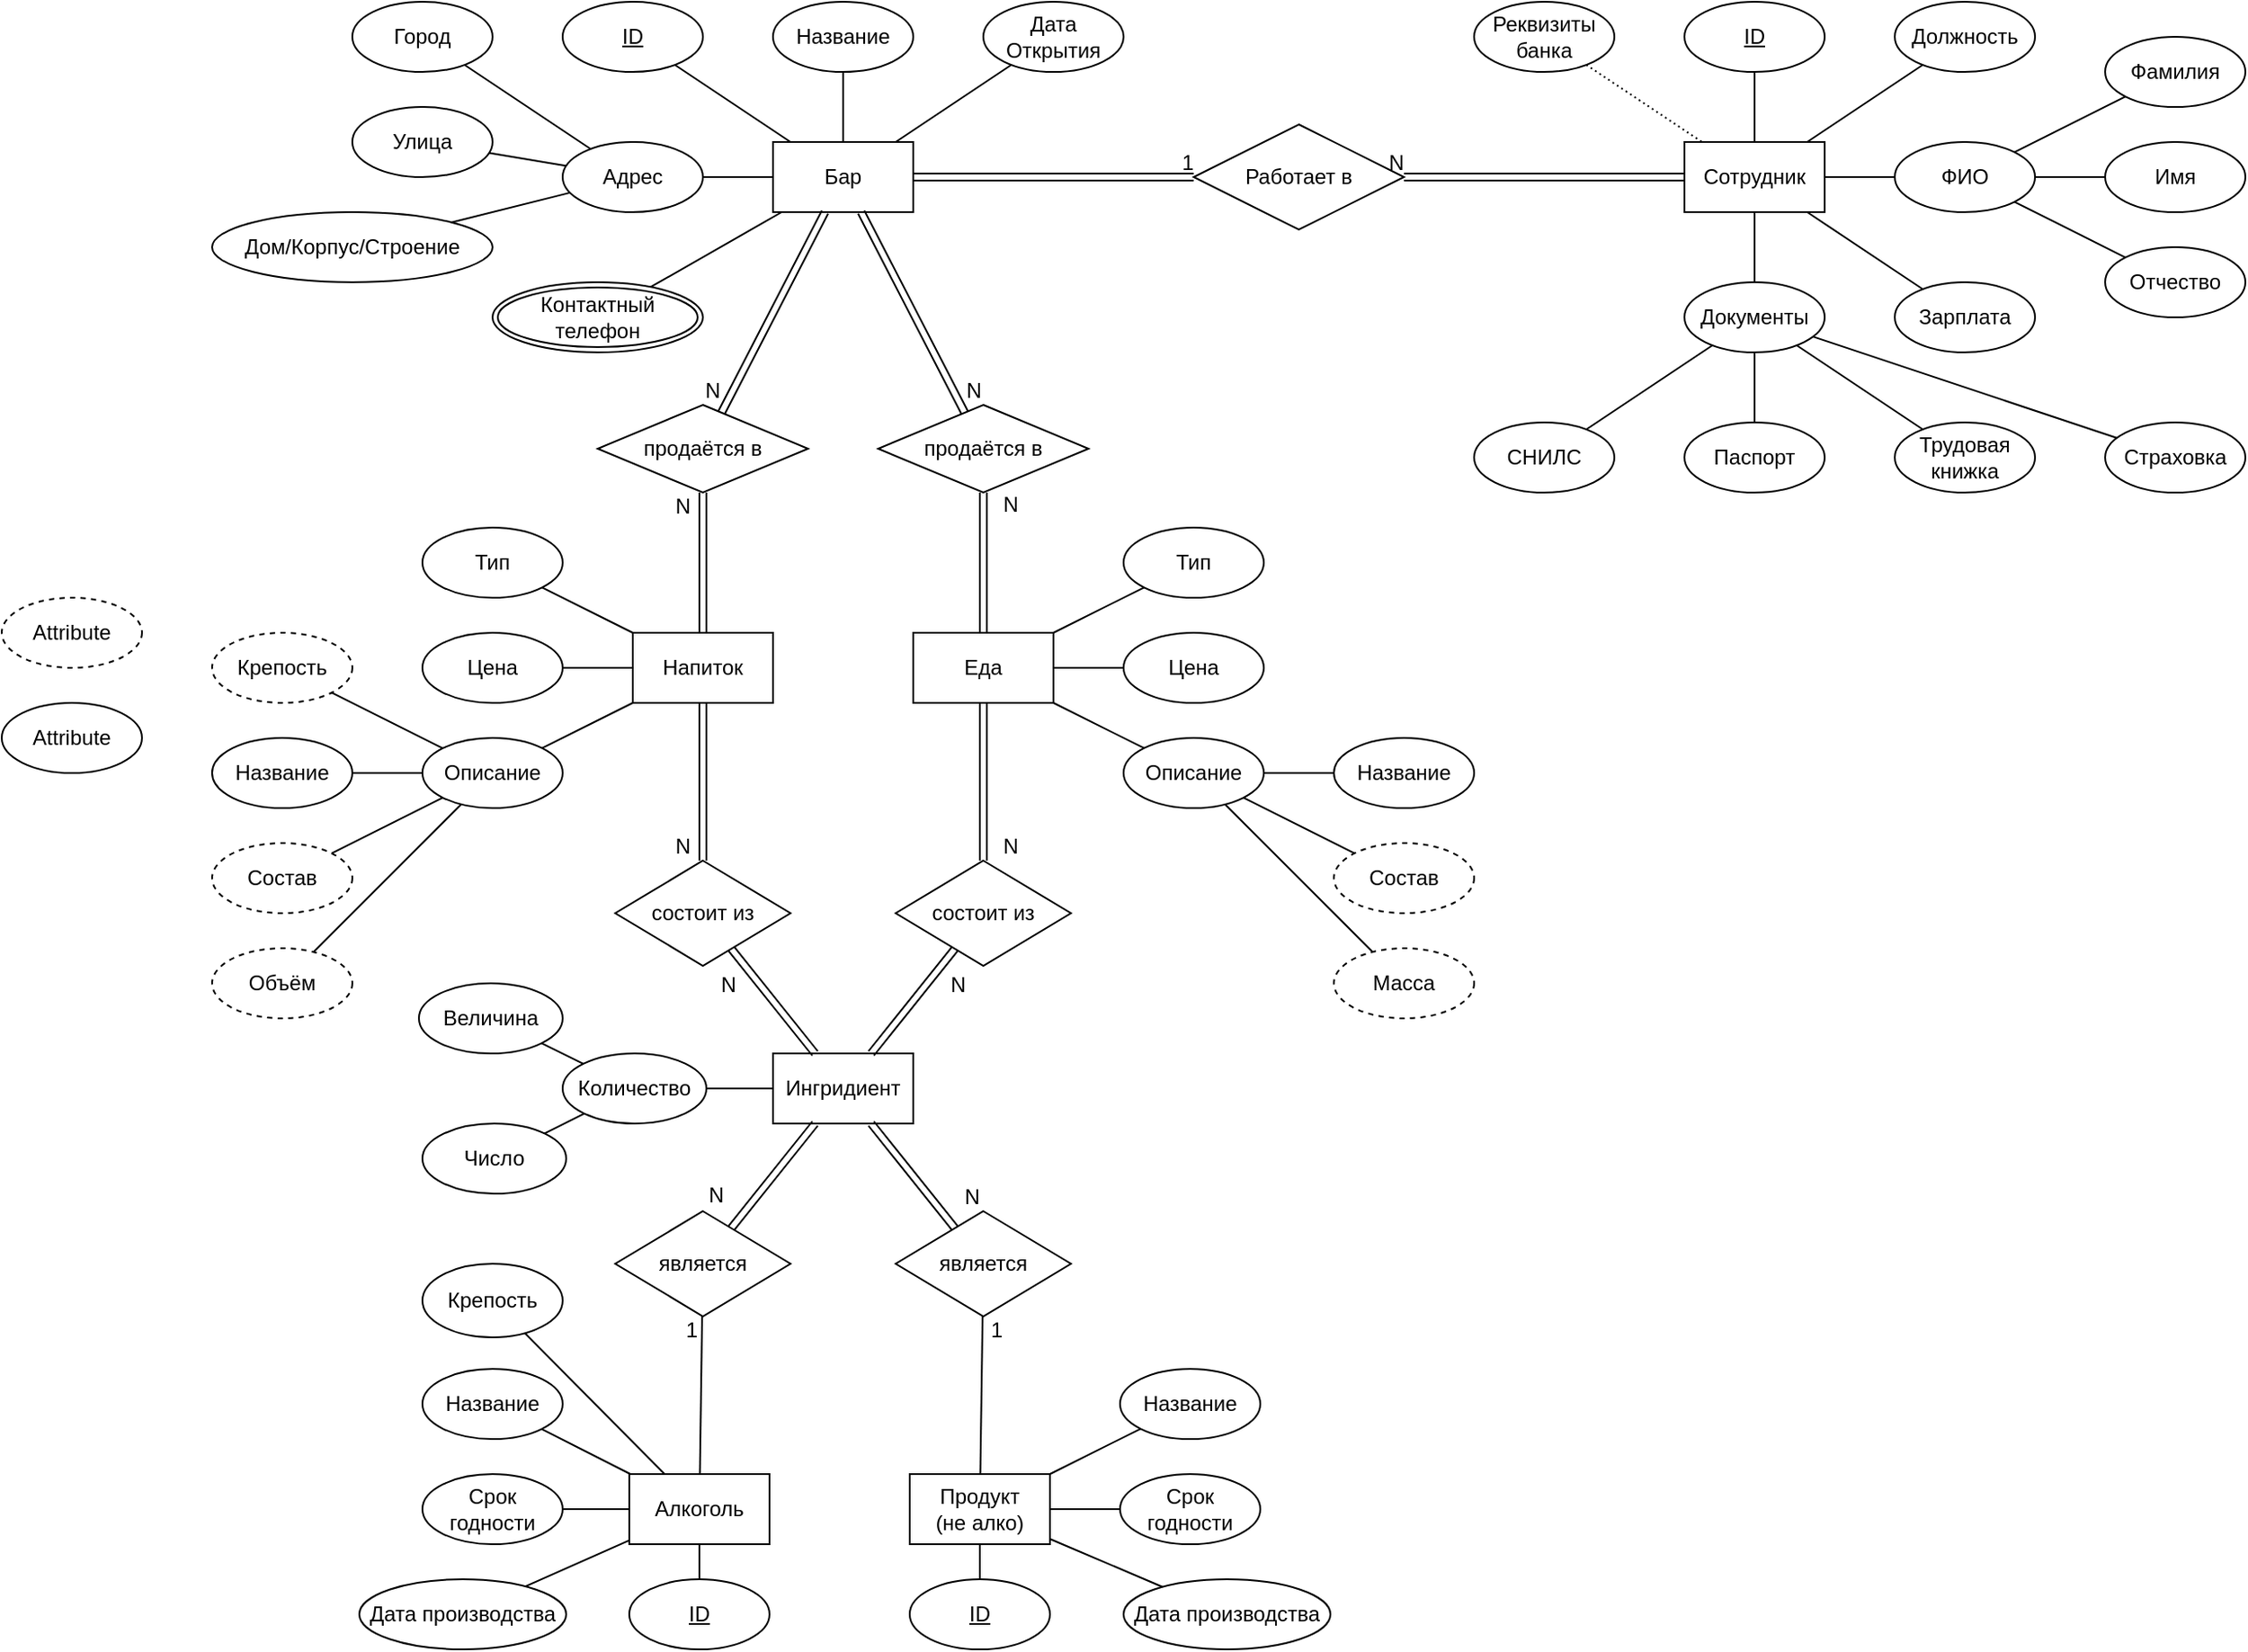 <mxfile version="13.1.12" type="github">
  <diagram id="aHbsremMe60I0R5Ly1K9" name="Page-1">
    <mxGraphModel dx="1993" dy="466" grid="1" gridSize="10" guides="1" tooltips="1" connect="1" arrows="1" fold="1" page="1" pageScale="1" pageWidth="1169" pageHeight="827" math="0" shadow="0">
      <root>
        <mxCell id="0" />
        <mxCell id="1" parent="0" />
        <mxCell id="CneDcTcGh5c-E9nd7E7p-1" value="Бар" style="whiteSpace=wrap;html=1;align=center;" vertex="1" parent="1">
          <mxGeometry x="160" y="120" width="80" height="40" as="geometry" />
        </mxCell>
        <mxCell id="CneDcTcGh5c-E9nd7E7p-2" value="ID" style="ellipse;whiteSpace=wrap;html=1;align=center;fontStyle=4" vertex="1" parent="1">
          <mxGeometry x="40" y="40" width="80" height="40" as="geometry" />
        </mxCell>
        <mxCell id="CneDcTcGh5c-E9nd7E7p-5" value="Адрес" style="ellipse;whiteSpace=wrap;html=1;align=center;" vertex="1" parent="1">
          <mxGeometry x="40" y="120" width="80" height="40" as="geometry" />
        </mxCell>
        <mxCell id="CneDcTcGh5c-E9nd7E7p-8" value="Название" style="ellipse;whiteSpace=wrap;html=1;align=center;" vertex="1" parent="1">
          <mxGeometry x="160" y="40" width="80" height="40" as="geometry" />
        </mxCell>
        <mxCell id="CneDcTcGh5c-E9nd7E7p-9" value="Город" style="ellipse;whiteSpace=wrap;html=1;align=center;" vertex="1" parent="1">
          <mxGeometry x="-80" y="40" width="80" height="40" as="geometry" />
        </mxCell>
        <mxCell id="CneDcTcGh5c-E9nd7E7p-10" value="Улица" style="ellipse;whiteSpace=wrap;html=1;align=center;" vertex="1" parent="1">
          <mxGeometry x="-80" y="100" width="80" height="40" as="geometry" />
        </mxCell>
        <mxCell id="CneDcTcGh5c-E9nd7E7p-11" value="Дом/Корпус/Строение" style="ellipse;whiteSpace=wrap;html=1;align=center;" vertex="1" parent="1">
          <mxGeometry x="-160" y="160" width="160" height="40" as="geometry" />
        </mxCell>
        <mxCell id="CneDcTcGh5c-E9nd7E7p-12" value="" style="endArrow=none;html=1;rounded=0;" edge="1" parent="1" source="CneDcTcGh5c-E9nd7E7p-5" target="CneDcTcGh5c-E9nd7E7p-1">
          <mxGeometry relative="1" as="geometry">
            <mxPoint x="110" y="210" as="sourcePoint" />
            <mxPoint x="270" y="210" as="targetPoint" />
          </mxGeometry>
        </mxCell>
        <mxCell id="CneDcTcGh5c-E9nd7E7p-13" value="" style="endArrow=none;html=1;rounded=0;" edge="1" parent="1" source="CneDcTcGh5c-E9nd7E7p-9" target="CneDcTcGh5c-E9nd7E7p-5">
          <mxGeometry relative="1" as="geometry">
            <mxPoint x="120" y="220" as="sourcePoint" />
            <mxPoint x="280" y="220" as="targetPoint" />
          </mxGeometry>
        </mxCell>
        <mxCell id="CneDcTcGh5c-E9nd7E7p-14" value="" style="endArrow=none;html=1;rounded=0;" edge="1" parent="1" source="CneDcTcGh5c-E9nd7E7p-11" target="CneDcTcGh5c-E9nd7E7p-5">
          <mxGeometry relative="1" as="geometry">
            <mxPoint x="130" y="230" as="sourcePoint" />
            <mxPoint x="290" y="230" as="targetPoint" />
          </mxGeometry>
        </mxCell>
        <mxCell id="CneDcTcGh5c-E9nd7E7p-16" value="" style="endArrow=none;html=1;rounded=0;" edge="1" parent="1" source="CneDcTcGh5c-E9nd7E7p-10" target="CneDcTcGh5c-E9nd7E7p-5">
          <mxGeometry relative="1" as="geometry">
            <mxPoint x="-13.431" y="175.858" as="sourcePoint" />
            <mxPoint x="54.223" y="158.944" as="targetPoint" />
          </mxGeometry>
        </mxCell>
        <mxCell id="CneDcTcGh5c-E9nd7E7p-17" value="" style="endArrow=none;html=1;rounded=0;" edge="1" parent="1" source="CneDcTcGh5c-E9nd7E7p-2" target="CneDcTcGh5c-E9nd7E7p-1">
          <mxGeometry relative="1" as="geometry">
            <mxPoint x="100" y="240" as="sourcePoint" />
            <mxPoint x="260" y="240" as="targetPoint" />
          </mxGeometry>
        </mxCell>
        <mxCell id="CneDcTcGh5c-E9nd7E7p-18" value="ФИО" style="ellipse;whiteSpace=wrap;html=1;align=center;" vertex="1" parent="1">
          <mxGeometry x="800" y="120" width="80" height="40" as="geometry" />
        </mxCell>
        <mxCell id="CneDcTcGh5c-E9nd7E7p-20" value="" style="endArrow=none;html=1;rounded=0;" edge="1" parent="1" source="CneDcTcGh5c-E9nd7E7p-8" target="CneDcTcGh5c-E9nd7E7p-1">
          <mxGeometry relative="1" as="geometry">
            <mxPoint x="164.045" y="88.727" as="sourcePoint" />
            <mxPoint x="195" y="130" as="targetPoint" />
          </mxGeometry>
        </mxCell>
        <mxCell id="CneDcTcGh5c-E9nd7E7p-22" value="Дата Открытия" style="ellipse;whiteSpace=wrap;html=1;align=center;" vertex="1" parent="1">
          <mxGeometry x="280" y="40" width="80" height="40" as="geometry" />
        </mxCell>
        <mxCell id="CneDcTcGh5c-E9nd7E7p-23" value="&lt;u&gt;ID&lt;/u&gt;" style="ellipse;whiteSpace=wrap;html=1;align=center;" vertex="1" parent="1">
          <mxGeometry x="680" y="40" width="80" height="40" as="geometry" />
        </mxCell>
        <mxCell id="CneDcTcGh5c-E9nd7E7p-24" value="Attribute" style="ellipse;whiteSpace=wrap;html=1;align=center;" vertex="1" parent="1">
          <mxGeometry x="-280" y="440" width="80" height="40" as="geometry" />
        </mxCell>
        <mxCell id="CneDcTcGh5c-E9nd7E7p-25" value="Контактный телефон" style="ellipse;shape=doubleEllipse;margin=3;whiteSpace=wrap;html=1;align=center;" vertex="1" parent="1">
          <mxGeometry y="200" width="120" height="40" as="geometry" />
        </mxCell>
        <mxCell id="CneDcTcGh5c-E9nd7E7p-27" value="" style="endArrow=none;html=1;rounded=0;" edge="1" parent="1" source="CneDcTcGh5c-E9nd7E7p-25" target="CneDcTcGh5c-E9nd7E7p-1">
          <mxGeometry relative="1" as="geometry">
            <mxPoint x="130" y="150" as="sourcePoint" />
            <mxPoint x="170" y="150" as="targetPoint" />
          </mxGeometry>
        </mxCell>
        <mxCell id="CneDcTcGh5c-E9nd7E7p-28" value="" style="endArrow=none;html=1;rounded=0;" edge="1" parent="1" source="CneDcTcGh5c-E9nd7E7p-22" target="CneDcTcGh5c-E9nd7E7p-1">
          <mxGeometry relative="1" as="geometry">
            <mxPoint x="225.039" y="89.846" as="sourcePoint" />
            <mxPoint x="215" y="130" as="targetPoint" />
          </mxGeometry>
        </mxCell>
        <mxCell id="CneDcTcGh5c-E9nd7E7p-29" value="Работает в" style="shape=rhombus;perimeter=rhombusPerimeter;whiteSpace=wrap;html=1;align=center;" vertex="1" parent="1">
          <mxGeometry x="400" y="110" width="120" height="60" as="geometry" />
        </mxCell>
        <mxCell id="CneDcTcGh5c-E9nd7E7p-30" value="Сотрудник" style="whiteSpace=wrap;html=1;align=center;" vertex="1" parent="1">
          <mxGeometry x="680" y="120" width="80" height="40" as="geometry" />
        </mxCell>
        <mxCell id="CneDcTcGh5c-E9nd7E7p-31" value="" style="endArrow=none;html=1;rounded=0;" edge="1" parent="1" source="CneDcTcGh5c-E9nd7E7p-23" target="CneDcTcGh5c-E9nd7E7p-30">
          <mxGeometry relative="1" as="geometry">
            <mxPoint x="580" y="240" as="sourcePoint" />
            <mxPoint x="740" y="240" as="targetPoint" />
          </mxGeometry>
        </mxCell>
        <mxCell id="CneDcTcGh5c-E9nd7E7p-32" value="Имя" style="ellipse;whiteSpace=wrap;html=1;align=center;" vertex="1" parent="1">
          <mxGeometry x="920" y="120" width="80" height="40" as="geometry" />
        </mxCell>
        <mxCell id="CneDcTcGh5c-E9nd7E7p-33" value="Фамилия" style="ellipse;whiteSpace=wrap;html=1;align=center;" vertex="1" parent="1">
          <mxGeometry x="920" y="60" width="80" height="40" as="geometry" />
        </mxCell>
        <mxCell id="CneDcTcGh5c-E9nd7E7p-34" value="Отчество" style="ellipse;whiteSpace=wrap;html=1;align=center;" vertex="1" parent="1">
          <mxGeometry x="920" y="180" width="80" height="40" as="geometry" />
        </mxCell>
        <mxCell id="CneDcTcGh5c-E9nd7E7p-35" value="" style="endArrow=none;html=1;rounded=0;" edge="1" parent="1" source="CneDcTcGh5c-E9nd7E7p-18" target="CneDcTcGh5c-E9nd7E7p-30">
          <mxGeometry relative="1" as="geometry">
            <mxPoint x="730" y="90" as="sourcePoint" />
            <mxPoint x="730" y="130" as="targetPoint" />
          </mxGeometry>
        </mxCell>
        <mxCell id="CneDcTcGh5c-E9nd7E7p-36" value="" style="endArrow=none;html=1;rounded=0;" edge="1" parent="1" source="CneDcTcGh5c-E9nd7E7p-32" target="CneDcTcGh5c-E9nd7E7p-18">
          <mxGeometry relative="1" as="geometry">
            <mxPoint x="810" y="150" as="sourcePoint" />
            <mxPoint x="830" y="142" as="targetPoint" />
          </mxGeometry>
        </mxCell>
        <mxCell id="CneDcTcGh5c-E9nd7E7p-37" value="" style="endArrow=none;html=1;rounded=0;" edge="1" parent="1" source="CneDcTcGh5c-E9nd7E7p-34" target="CneDcTcGh5c-E9nd7E7p-18">
          <mxGeometry relative="1" as="geometry">
            <mxPoint x="930" y="150" as="sourcePoint" />
            <mxPoint x="890" y="150" as="targetPoint" />
          </mxGeometry>
        </mxCell>
        <mxCell id="CneDcTcGh5c-E9nd7E7p-38" value="" style="endArrow=none;html=1;rounded=0;" edge="1" parent="1" source="CneDcTcGh5c-E9nd7E7p-33" target="CneDcTcGh5c-E9nd7E7p-18">
          <mxGeometry relative="1" as="geometry">
            <mxPoint x="941.56" y="195.936" as="sourcePoint" />
            <mxPoint x="878.284" y="164.142" as="targetPoint" />
          </mxGeometry>
        </mxCell>
        <mxCell id="CneDcTcGh5c-E9nd7E7p-45" value="" style="shape=link;html=1;rounded=0;endArrow=none;endFill=0;" edge="1" parent="1" source="CneDcTcGh5c-E9nd7E7p-1" target="CneDcTcGh5c-E9nd7E7p-29">
          <mxGeometry relative="1" as="geometry">
            <mxPoint x="390" y="220" as="sourcePoint" />
            <mxPoint x="550" y="220" as="targetPoint" />
          </mxGeometry>
        </mxCell>
        <mxCell id="CneDcTcGh5c-E9nd7E7p-46" value="1" style="resizable=0;html=1;align=right;verticalAlign=bottom;" connectable="0" vertex="1" parent="CneDcTcGh5c-E9nd7E7p-45">
          <mxGeometry x="1" relative="1" as="geometry" />
        </mxCell>
        <mxCell id="CneDcTcGh5c-E9nd7E7p-47" value="" style="shape=link;html=1;rounded=0;endArrow=none;endFill=0;" edge="1" parent="1" source="CneDcTcGh5c-E9nd7E7p-30" target="CneDcTcGh5c-E9nd7E7p-29">
          <mxGeometry relative="1" as="geometry">
            <mxPoint x="660" y="180" as="sourcePoint" />
            <mxPoint x="630" y="250" as="targetPoint" />
          </mxGeometry>
        </mxCell>
        <mxCell id="CneDcTcGh5c-E9nd7E7p-48" value="N" style="resizable=0;html=1;align=right;verticalAlign=bottom;" connectable="0" vertex="1" parent="CneDcTcGh5c-E9nd7E7p-47">
          <mxGeometry x="1" relative="1" as="geometry" />
        </mxCell>
        <mxCell id="CneDcTcGh5c-E9nd7E7p-49" value="Должность" style="ellipse;whiteSpace=wrap;html=1;align=center;" vertex="1" parent="1">
          <mxGeometry x="800" y="40" width="80" height="40" as="geometry" />
        </mxCell>
        <mxCell id="CneDcTcGh5c-E9nd7E7p-50" value="" style="endArrow=none;html=1;rounded=0;" edge="1" parent="1" source="CneDcTcGh5c-E9nd7E7p-49" target="CneDcTcGh5c-E9nd7E7p-30">
          <mxGeometry relative="1" as="geometry">
            <mxPoint x="810" y="150" as="sourcePoint" />
            <mxPoint x="770" y="150" as="targetPoint" />
          </mxGeometry>
        </mxCell>
        <mxCell id="CneDcTcGh5c-E9nd7E7p-51" value="Зарплата" style="ellipse;whiteSpace=wrap;html=1;align=center;" vertex="1" parent="1">
          <mxGeometry x="800" y="200" width="80" height="40" as="geometry" />
        </mxCell>
        <mxCell id="CneDcTcGh5c-E9nd7E7p-52" value="" style="endArrow=none;html=1;rounded=0;" edge="1" parent="1" source="CneDcTcGh5c-E9nd7E7p-51" target="CneDcTcGh5c-E9nd7E7p-30">
          <mxGeometry relative="1" as="geometry">
            <mxPoint x="810" y="150" as="sourcePoint" />
            <mxPoint x="770" y="150" as="targetPoint" />
          </mxGeometry>
        </mxCell>
        <mxCell id="CneDcTcGh5c-E9nd7E7p-56" value="" style="rounded=0;orthogonalLoop=1;jettySize=auto;html=1;endArrow=none;endFill=0;" edge="1" parent="1" source="CneDcTcGh5c-E9nd7E7p-53" target="CneDcTcGh5c-E9nd7E7p-55">
          <mxGeometry relative="1" as="geometry" />
        </mxCell>
        <mxCell id="CneDcTcGh5c-E9nd7E7p-59" value="" style="rounded=0;orthogonalLoop=1;jettySize=auto;html=1;endArrow=none;endFill=0;" edge="1" parent="1" source="CneDcTcGh5c-E9nd7E7p-53" target="CneDcTcGh5c-E9nd7E7p-58">
          <mxGeometry relative="1" as="geometry" />
        </mxCell>
        <mxCell id="CneDcTcGh5c-E9nd7E7p-61" value="" style="edgeStyle=none;rounded=0;orthogonalLoop=1;jettySize=auto;html=1;endArrow=none;endFill=0;" edge="1" parent="1" source="CneDcTcGh5c-E9nd7E7p-53" target="CneDcTcGh5c-E9nd7E7p-60">
          <mxGeometry relative="1" as="geometry" />
        </mxCell>
        <mxCell id="CneDcTcGh5c-E9nd7E7p-65" value="" style="edgeStyle=none;rounded=0;orthogonalLoop=1;jettySize=auto;html=1;endArrow=none;endFill=0;" edge="1" parent="1" source="CneDcTcGh5c-E9nd7E7p-53" target="CneDcTcGh5c-E9nd7E7p-64">
          <mxGeometry relative="1" as="geometry" />
        </mxCell>
        <mxCell id="CneDcTcGh5c-E9nd7E7p-53" value="Документы" style="ellipse;whiteSpace=wrap;html=1;align=center;" vertex="1" parent="1">
          <mxGeometry x="680" y="200" width="80" height="40" as="geometry" />
        </mxCell>
        <mxCell id="CneDcTcGh5c-E9nd7E7p-64" value="Страховка" style="ellipse;whiteSpace=wrap;html=1;align=center;" vertex="1" parent="1">
          <mxGeometry x="920" y="280" width="80" height="40" as="geometry" />
        </mxCell>
        <mxCell id="CneDcTcGh5c-E9nd7E7p-60" value="СНИЛС" style="ellipse;whiteSpace=wrap;html=1;align=center;" vertex="1" parent="1">
          <mxGeometry x="560" y="280" width="80" height="40" as="geometry" />
        </mxCell>
        <mxCell id="CneDcTcGh5c-E9nd7E7p-58" value="Трудовая книжка" style="ellipse;whiteSpace=wrap;html=1;align=center;" vertex="1" parent="1">
          <mxGeometry x="800" y="280" width="80" height="40" as="geometry" />
        </mxCell>
        <mxCell id="CneDcTcGh5c-E9nd7E7p-55" value="Паспорт" style="ellipse;whiteSpace=wrap;html=1;align=center;" vertex="1" parent="1">
          <mxGeometry x="680" y="280" width="80" height="40" as="geometry" />
        </mxCell>
        <mxCell id="CneDcTcGh5c-E9nd7E7p-54" value="" style="endArrow=none;html=1;rounded=0;" edge="1" parent="1" source="CneDcTcGh5c-E9nd7E7p-53" target="CneDcTcGh5c-E9nd7E7p-30">
          <mxGeometry relative="1" as="geometry">
            <mxPoint x="826.0" y="214.0" as="sourcePoint" />
            <mxPoint x="760" y="170" as="targetPoint" />
          </mxGeometry>
        </mxCell>
        <mxCell id="CneDcTcGh5c-E9nd7E7p-62" value="Реквизиты банка" style="ellipse;whiteSpace=wrap;html=1;align=center;" vertex="1" parent="1">
          <mxGeometry x="560" y="40" width="80" height="40" as="geometry" />
        </mxCell>
        <mxCell id="CneDcTcGh5c-E9nd7E7p-70" value="" style="endArrow=none;html=1;rounded=0;dashed=1;dashPattern=1 2;" edge="1" parent="1" source="CneDcTcGh5c-E9nd7E7p-62" target="CneDcTcGh5c-E9nd7E7p-30">
          <mxGeometry relative="1" as="geometry">
            <mxPoint x="410" y="40" as="sourcePoint" />
            <mxPoint x="570" y="40" as="targetPoint" />
          </mxGeometry>
        </mxCell>
        <mxCell id="CneDcTcGh5c-E9nd7E7p-74" value="Еда" style="whiteSpace=wrap;html=1;align=center;" vertex="1" parent="1">
          <mxGeometry x="240" y="400" width="80" height="40" as="geometry" />
        </mxCell>
        <mxCell id="CneDcTcGh5c-E9nd7E7p-80" value="Напиток" style="whiteSpace=wrap;html=1;align=center;" vertex="1" parent="1">
          <mxGeometry x="80" y="400" width="80" height="40" as="geometry" />
        </mxCell>
        <mxCell id="CneDcTcGh5c-E9nd7E7p-81" value="продаётся в" style="shape=rhombus;perimeter=rhombusPerimeter;whiteSpace=wrap;html=1;align=center;" vertex="1" parent="1">
          <mxGeometry x="60" y="270" width="120" height="50" as="geometry" />
        </mxCell>
        <mxCell id="CneDcTcGh5c-E9nd7E7p-83" value="" style="shape=link;html=1;rounded=0;endArrow=none;endFill=0;" edge="1" parent="1" source="CneDcTcGh5c-E9nd7E7p-1" target="CneDcTcGh5c-E9nd7E7p-81">
          <mxGeometry relative="1" as="geometry">
            <mxPoint x="460" y="320" as="sourcePoint" />
            <mxPoint x="330" y="340" as="targetPoint" />
          </mxGeometry>
        </mxCell>
        <mxCell id="CneDcTcGh5c-E9nd7E7p-84" value="N" style="resizable=0;html=1;align=right;verticalAlign=bottom;" connectable="0" vertex="1" parent="CneDcTcGh5c-E9nd7E7p-83">
          <mxGeometry x="1" relative="1" as="geometry">
            <mxPoint y="-4.63" as="offset" />
          </mxGeometry>
        </mxCell>
        <mxCell id="CneDcTcGh5c-E9nd7E7p-96" value="" style="shape=link;html=1;rounded=0;endArrow=none;endFill=0;" edge="1" parent="1" source="CneDcTcGh5c-E9nd7E7p-80" target="CneDcTcGh5c-E9nd7E7p-81">
          <mxGeometry relative="1" as="geometry">
            <mxPoint x="-160" y="310" as="sourcePoint" />
            <mxPoint y="310" as="targetPoint" />
          </mxGeometry>
        </mxCell>
        <mxCell id="CneDcTcGh5c-E9nd7E7p-97" value="N" style="resizable=0;html=1;align=right;verticalAlign=bottom;direction=south;" connectable="0" vertex="1" parent="CneDcTcGh5c-E9nd7E7p-96">
          <mxGeometry x="1" relative="1" as="geometry">
            <mxPoint x="-7" y="16" as="offset" />
          </mxGeometry>
        </mxCell>
        <mxCell id="CneDcTcGh5c-E9nd7E7p-98" value="" style="shape=link;html=1;rounded=0;endArrow=none;endFill=0;" edge="1" parent="1" source="CneDcTcGh5c-E9nd7E7p-74" target="CneDcTcGh5c-E9nd7E7p-100">
          <mxGeometry relative="1" as="geometry">
            <mxPoint x="-40" y="370" as="sourcePoint" />
            <mxPoint x="120" y="370" as="targetPoint" />
          </mxGeometry>
        </mxCell>
        <mxCell id="CneDcTcGh5c-E9nd7E7p-99" value="N" style="resizable=0;html=1;align=right;verticalAlign=bottom;" connectable="0" vertex="1" parent="CneDcTcGh5c-E9nd7E7p-98">
          <mxGeometry x="1" relative="1" as="geometry">
            <mxPoint x="20" y="15.07" as="offset" />
          </mxGeometry>
        </mxCell>
        <mxCell id="CneDcTcGh5c-E9nd7E7p-100" value="продаётся в" style="shape=rhombus;perimeter=rhombusPerimeter;whiteSpace=wrap;html=1;align=center;" vertex="1" parent="1">
          <mxGeometry x="220" y="270" width="120" height="50" as="geometry" />
        </mxCell>
        <mxCell id="CneDcTcGh5c-E9nd7E7p-101" value="" style="shape=link;html=1;rounded=0;endArrow=none;endFill=0;" edge="1" parent="1" source="CneDcTcGh5c-E9nd7E7p-1" target="CneDcTcGh5c-E9nd7E7p-100">
          <mxGeometry relative="1" as="geometry">
            <mxPoint x="210" y="170" as="sourcePoint" />
            <mxPoint x="210" y="280" as="targetPoint" />
          </mxGeometry>
        </mxCell>
        <mxCell id="CneDcTcGh5c-E9nd7E7p-102" value="N" style="resizable=0;html=1;align=right;verticalAlign=bottom;" connectable="0" vertex="1" parent="CneDcTcGh5c-E9nd7E7p-101">
          <mxGeometry x="1" relative="1" as="geometry">
            <mxPoint x="10.51" y="-4.63" as="offset" />
          </mxGeometry>
        </mxCell>
        <mxCell id="CneDcTcGh5c-E9nd7E7p-104" value="состоит из" style="shape=rhombus;perimeter=rhombusPerimeter;whiteSpace=wrap;html=1;align=center;" vertex="1" parent="1">
          <mxGeometry x="70" y="530" width="100" height="60" as="geometry" />
        </mxCell>
        <mxCell id="CneDcTcGh5c-E9nd7E7p-107" value="Цена" style="ellipse;whiteSpace=wrap;html=1;align=center;" vertex="1" parent="1">
          <mxGeometry x="-40" y="400" width="80" height="40" as="geometry" />
        </mxCell>
        <mxCell id="CneDcTcGh5c-E9nd7E7p-108" value="Цена" style="ellipse;whiteSpace=wrap;html=1;align=center;" vertex="1" parent="1">
          <mxGeometry x="360" y="400" width="80" height="40" as="geometry" />
        </mxCell>
        <mxCell id="CneDcTcGh5c-E9nd7E7p-109" value="Тип" style="ellipse;whiteSpace=wrap;html=1;align=center;" vertex="1" parent="1">
          <mxGeometry x="-40" y="340" width="80" height="40" as="geometry" />
        </mxCell>
        <mxCell id="CneDcTcGh5c-E9nd7E7p-110" value="Тип" style="ellipse;whiteSpace=wrap;html=1;align=center;" vertex="1" parent="1">
          <mxGeometry x="360" y="340" width="80" height="40" as="geometry" />
        </mxCell>
        <mxCell id="CneDcTcGh5c-E9nd7E7p-112" value="Attribute" style="ellipse;whiteSpace=wrap;html=1;align=center;dashed=1;" vertex="1" parent="1">
          <mxGeometry x="-280" y="380" width="80" height="40" as="geometry" />
        </mxCell>
        <mxCell id="CneDcTcGh5c-E9nd7E7p-113" value="Крепость" style="ellipse;whiteSpace=wrap;html=1;align=center;dashed=1;" vertex="1" parent="1">
          <mxGeometry x="-160" y="400" width="80" height="40" as="geometry" />
        </mxCell>
        <mxCell id="CneDcTcGh5c-E9nd7E7p-114" value="Название" style="ellipse;whiteSpace=wrap;html=1;align=center;" vertex="1" parent="1">
          <mxGeometry x="-160" y="460" width="80" height="40" as="geometry" />
        </mxCell>
        <mxCell id="CneDcTcGh5c-E9nd7E7p-115" value="Описание" style="ellipse;whiteSpace=wrap;html=1;align=center;" vertex="1" parent="1">
          <mxGeometry x="360" y="460" width="80" height="40" as="geometry" />
        </mxCell>
        <mxCell id="CneDcTcGh5c-E9nd7E7p-116" value="Название" style="ellipse;whiteSpace=wrap;html=1;align=center;" vertex="1" parent="1">
          <mxGeometry x="480" y="460" width="80" height="40" as="geometry" />
        </mxCell>
        <mxCell id="CneDcTcGh5c-E9nd7E7p-118" value="Описание" style="ellipse;whiteSpace=wrap;html=1;align=center;" vertex="1" parent="1">
          <mxGeometry x="-40" y="460" width="80" height="40" as="geometry" />
        </mxCell>
        <mxCell id="CneDcTcGh5c-E9nd7E7p-120" value="Состав" style="ellipse;whiteSpace=wrap;html=1;align=center;dashed=1;" vertex="1" parent="1">
          <mxGeometry x="480" y="520" width="80" height="40" as="geometry" />
        </mxCell>
        <mxCell id="CneDcTcGh5c-E9nd7E7p-121" value="Состав" style="ellipse;whiteSpace=wrap;html=1;align=center;dashed=1;" vertex="1" parent="1">
          <mxGeometry x="-160" y="520" width="80" height="40" as="geometry" />
        </mxCell>
        <mxCell id="CneDcTcGh5c-E9nd7E7p-123" value="состоит из" style="shape=rhombus;perimeter=rhombusPerimeter;whiteSpace=wrap;html=1;align=center;" vertex="1" parent="1">
          <mxGeometry x="230" y="530" width="100" height="60" as="geometry" />
        </mxCell>
        <mxCell id="CneDcTcGh5c-E9nd7E7p-124" value="" style="shape=link;html=1;rounded=0;endArrow=none;endFill=0;" edge="1" parent="1" source="CneDcTcGh5c-E9nd7E7p-80" target="CneDcTcGh5c-E9nd7E7p-104">
          <mxGeometry relative="1" as="geometry">
            <mxPoint x="140" y="410" as="sourcePoint" />
            <mxPoint x="130" y="330" as="targetPoint" />
          </mxGeometry>
        </mxCell>
        <mxCell id="CneDcTcGh5c-E9nd7E7p-125" value="N" style="resizable=0;html=1;align=right;verticalAlign=bottom;direction=south;" connectable="0" vertex="1" parent="CneDcTcGh5c-E9nd7E7p-124">
          <mxGeometry x="1" relative="1" as="geometry">
            <mxPoint x="-7" as="offset" />
          </mxGeometry>
        </mxCell>
        <mxCell id="CneDcTcGh5c-E9nd7E7p-126" value="" style="shape=link;html=1;rounded=0;endArrow=none;endFill=0;" edge="1" parent="1" source="CneDcTcGh5c-E9nd7E7p-74" target="CneDcTcGh5c-E9nd7E7p-123">
          <mxGeometry relative="1" as="geometry">
            <mxPoint x="130" y="450" as="sourcePoint" />
            <mxPoint x="130" y="500" as="targetPoint" />
          </mxGeometry>
        </mxCell>
        <mxCell id="CneDcTcGh5c-E9nd7E7p-127" value="N" style="resizable=0;html=1;align=right;verticalAlign=bottom;direction=south;" connectable="0" vertex="1" parent="CneDcTcGh5c-E9nd7E7p-126">
          <mxGeometry x="1" relative="1" as="geometry">
            <mxPoint x="20" as="offset" />
          </mxGeometry>
        </mxCell>
        <mxCell id="CneDcTcGh5c-E9nd7E7p-131" value="" style="endArrow=none;html=1;rounded=0;" edge="1" parent="1" source="CneDcTcGh5c-E9nd7E7p-109" target="CneDcTcGh5c-E9nd7E7p-80">
          <mxGeometry relative="1" as="geometry">
            <mxPoint x="100.232" y="212.724" as="sourcePoint" />
            <mxPoint x="175" y="170" as="targetPoint" />
          </mxGeometry>
        </mxCell>
        <mxCell id="CneDcTcGh5c-E9nd7E7p-132" value="Объём" style="ellipse;whiteSpace=wrap;html=1;align=center;dashed=1;" vertex="1" parent="1">
          <mxGeometry x="-160" y="580" width="80" height="40" as="geometry" />
        </mxCell>
        <mxCell id="CneDcTcGh5c-E9nd7E7p-218" value="" style="endArrow=none;html=1;rounded=0;" edge="1" parent="1" source="CneDcTcGh5c-E9nd7E7p-107" target="CneDcTcGh5c-E9nd7E7p-80">
          <mxGeometry relative="1" as="geometry">
            <mxPoint x="38.284" y="384.142" as="sourcePoint" />
            <mxPoint x="90" y="410" as="targetPoint" />
          </mxGeometry>
        </mxCell>
        <mxCell id="CneDcTcGh5c-E9nd7E7p-219" value="" style="endArrow=none;html=1;rounded=0;" edge="1" parent="1" source="CneDcTcGh5c-E9nd7E7p-118" target="CneDcTcGh5c-E9nd7E7p-80">
          <mxGeometry relative="1" as="geometry">
            <mxPoint x="50" y="430" as="sourcePoint" />
            <mxPoint x="90" y="430" as="targetPoint" />
          </mxGeometry>
        </mxCell>
        <mxCell id="CneDcTcGh5c-E9nd7E7p-220" value="" style="endArrow=none;html=1;rounded=0;" edge="1" parent="1" source="CneDcTcGh5c-E9nd7E7p-118" target="CneDcTcGh5c-E9nd7E7p-113">
          <mxGeometry relative="1" as="geometry">
            <mxPoint x="38.284" y="475.858" as="sourcePoint" />
            <mxPoint x="90" y="450" as="targetPoint" />
          </mxGeometry>
        </mxCell>
        <mxCell id="CneDcTcGh5c-E9nd7E7p-221" value="" style="endArrow=none;html=1;rounded=0;" edge="1" parent="1" source="CneDcTcGh5c-E9nd7E7p-118" target="CneDcTcGh5c-E9nd7E7p-114">
          <mxGeometry relative="1" as="geometry">
            <mxPoint x="-18.44" y="475.936" as="sourcePoint" />
            <mxPoint x="-81.716" y="444.142" as="targetPoint" />
          </mxGeometry>
        </mxCell>
        <mxCell id="CneDcTcGh5c-E9nd7E7p-222" value="" style="endArrow=none;html=1;rounded=0;" edge="1" parent="1" source="CneDcTcGh5c-E9nd7E7p-118" target="CneDcTcGh5c-E9nd7E7p-121">
          <mxGeometry relative="1" as="geometry">
            <mxPoint x="-8.44" y="485.936" as="sourcePoint" />
            <mxPoint x="-70.125" y="488.421" as="targetPoint" />
          </mxGeometry>
        </mxCell>
        <mxCell id="CneDcTcGh5c-E9nd7E7p-225" value="" style="endArrow=none;html=1;rounded=0;" edge="1" parent="1" source="CneDcTcGh5c-E9nd7E7p-118" target="CneDcTcGh5c-E9nd7E7p-132">
          <mxGeometry relative="1" as="geometry">
            <mxPoint x="-18.44" y="504.064" as="sourcePoint" />
            <mxPoint x="-81.716" y="535.858" as="targetPoint" />
          </mxGeometry>
        </mxCell>
        <mxCell id="CneDcTcGh5c-E9nd7E7p-226" value="" style="endArrow=none;html=1;rounded=0;" edge="1" parent="1" source="CneDcTcGh5c-E9nd7E7p-74" target="CneDcTcGh5c-E9nd7E7p-110">
          <mxGeometry relative="1" as="geometry">
            <mxPoint x="-7.889" y="507.889" as="sourcePoint" />
            <mxPoint x="-92.111" y="592.111" as="targetPoint" />
          </mxGeometry>
        </mxCell>
        <mxCell id="CneDcTcGh5c-E9nd7E7p-227" value="" style="endArrow=none;html=1;rounded=0;" edge="1" parent="1" source="CneDcTcGh5c-E9nd7E7p-74" target="CneDcTcGh5c-E9nd7E7p-108">
          <mxGeometry relative="1" as="geometry">
            <mxPoint x="330" y="410" as="sourcePoint" />
            <mxPoint x="381.716" y="384.142" as="targetPoint" />
          </mxGeometry>
        </mxCell>
        <mxCell id="CneDcTcGh5c-E9nd7E7p-228" value="" style="endArrow=none;html=1;rounded=0;" edge="1" parent="1" source="CneDcTcGh5c-E9nd7E7p-74" target="CneDcTcGh5c-E9nd7E7p-115">
          <mxGeometry relative="1" as="geometry">
            <mxPoint x="330" y="430" as="sourcePoint" />
            <mxPoint x="370" y="430" as="targetPoint" />
          </mxGeometry>
        </mxCell>
        <mxCell id="CneDcTcGh5c-E9nd7E7p-229" value="" style="endArrow=none;html=1;rounded=0;" edge="1" parent="1" source="CneDcTcGh5c-E9nd7E7p-115" target="CneDcTcGh5c-E9nd7E7p-116">
          <mxGeometry relative="1" as="geometry">
            <mxPoint x="330" y="450" as="sourcePoint" />
            <mxPoint x="381.716" y="475.858" as="targetPoint" />
          </mxGeometry>
        </mxCell>
        <mxCell id="CneDcTcGh5c-E9nd7E7p-230" value="" style="endArrow=none;html=1;rounded=0;" edge="1" parent="1" source="CneDcTcGh5c-E9nd7E7p-115" target="CneDcTcGh5c-E9nd7E7p-120">
          <mxGeometry relative="1" as="geometry">
            <mxPoint x="450" y="490" as="sourcePoint" />
            <mxPoint x="490" y="490" as="targetPoint" />
          </mxGeometry>
        </mxCell>
        <mxCell id="CneDcTcGh5c-E9nd7E7p-232" value="" style="endArrow=none;html=1;rounded=0;" edge="1" parent="1" source="CneDcTcGh5c-E9nd7E7p-115" target="CneDcTcGh5c-E9nd7E7p-267">
          <mxGeometry relative="1" as="geometry">
            <mxPoint x="438.44" y="504.064" as="sourcePoint" />
            <mxPoint x="502.111" y="582.111" as="targetPoint" />
          </mxGeometry>
        </mxCell>
        <mxCell id="CneDcTcGh5c-E9nd7E7p-245" value="" style="edgeStyle=none;rounded=0;orthogonalLoop=1;jettySize=auto;html=1;endArrow=none;endFill=0;" edge="1" parent="1" source="CneDcTcGh5c-E9nd7E7p-233" target="CneDcTcGh5c-E9nd7E7p-246">
          <mxGeometry relative="1" as="geometry">
            <mxPoint x="318" y="1007.24" as="targetPoint" />
          </mxGeometry>
        </mxCell>
        <mxCell id="CneDcTcGh5c-E9nd7E7p-233" value="Продукт&lt;br&gt;(не алко)" style="whiteSpace=wrap;html=1;align=center;" vertex="1" parent="1">
          <mxGeometry x="238" y="880" width="80" height="40" as="geometry" />
        </mxCell>
        <mxCell id="CneDcTcGh5c-E9nd7E7p-246" value="Название" style="ellipse;whiteSpace=wrap;html=1;align=center;" vertex="1" parent="1">
          <mxGeometry x="358" y="820" width="80" height="40" as="geometry" />
        </mxCell>
        <mxCell id="CneDcTcGh5c-E9nd7E7p-248" value="Срок годности" style="ellipse;whiteSpace=wrap;html=1;align=center;" vertex="1" parent="1">
          <mxGeometry x="358" y="880" width="80" height="40" as="geometry" />
        </mxCell>
        <mxCell id="CneDcTcGh5c-E9nd7E7p-251" value="" style="edgeStyle=none;rounded=0;orthogonalLoop=1;jettySize=auto;html=1;endArrow=none;endFill=0;" edge="1" parent="1" source="CneDcTcGh5c-E9nd7E7p-233" target="CneDcTcGh5c-E9nd7E7p-250">
          <mxGeometry relative="1" as="geometry" />
        </mxCell>
        <mxCell id="CneDcTcGh5c-E9nd7E7p-250" value="ID" style="ellipse;whiteSpace=wrap;html=1;align=center;fontStyle=4" vertex="1" parent="1">
          <mxGeometry x="238" y="940" width="80" height="40" as="geometry" />
        </mxCell>
        <mxCell id="CneDcTcGh5c-E9nd7E7p-270" value="" style="edgeStyle=none;rounded=0;orthogonalLoop=1;jettySize=auto;html=1;endArrow=none;endFill=0;" edge="1" parent="1" source="CneDcTcGh5c-E9nd7E7p-257" target="CneDcTcGh5c-E9nd7E7p-269">
          <mxGeometry relative="1" as="geometry" />
        </mxCell>
        <mxCell id="CneDcTcGh5c-E9nd7E7p-272" value="" style="edgeStyle=none;rounded=0;orthogonalLoop=1;jettySize=auto;html=1;endArrow=none;endFill=0;" edge="1" parent="1" source="CneDcTcGh5c-E9nd7E7p-257" target="CneDcTcGh5c-E9nd7E7p-271">
          <mxGeometry relative="1" as="geometry" />
        </mxCell>
        <mxCell id="CneDcTcGh5c-E9nd7E7p-257" value="Количество" style="ellipse;whiteSpace=wrap;html=1;align=center;" vertex="1" parent="1">
          <mxGeometry x="40" y="640" width="82" height="40" as="geometry" />
        </mxCell>
        <mxCell id="CneDcTcGh5c-E9nd7E7p-271" value="Число" style="ellipse;whiteSpace=wrap;html=1;align=center;" vertex="1" parent="1">
          <mxGeometry x="-40" y="680" width="82" height="40" as="geometry" />
        </mxCell>
        <mxCell id="CneDcTcGh5c-E9nd7E7p-269" value="Величина" style="ellipse;whiteSpace=wrap;html=1;align=center;" vertex="1" parent="1">
          <mxGeometry x="-42" y="600" width="82" height="40" as="geometry" />
        </mxCell>
        <mxCell id="CneDcTcGh5c-E9nd7E7p-263" style="edgeStyle=none;rounded=0;orthogonalLoop=1;jettySize=auto;html=1;endArrow=none;endFill=0;" edge="1" parent="1" source="CneDcTcGh5c-E9nd7E7p-233" target="CneDcTcGh5c-E9nd7E7p-248">
          <mxGeometry relative="1" as="geometry">
            <mxPoint x="310.111" y="1119.351" as="targetPoint" />
            <mxPoint x="228" y="1037.24" as="sourcePoint" />
          </mxGeometry>
        </mxCell>
        <mxCell id="CneDcTcGh5c-E9nd7E7p-274" style="edgeStyle=none;rounded=0;orthogonalLoop=1;jettySize=auto;html=1;exitX=0;exitY=0.5;exitDx=0;exitDy=0;endArrow=none;endFill=0;" edge="1" parent="1" source="CneDcTcGh5c-E9nd7E7p-266" target="CneDcTcGh5c-E9nd7E7p-257">
          <mxGeometry relative="1" as="geometry" />
        </mxCell>
        <mxCell id="CneDcTcGh5c-E9nd7E7p-266" value="Ингридиент" style="whiteSpace=wrap;html=1;align=center;" vertex="1" parent="1">
          <mxGeometry x="160" y="640" width="80" height="40" as="geometry" />
        </mxCell>
        <mxCell id="CneDcTcGh5c-E9nd7E7p-267" value="Масса" style="ellipse;whiteSpace=wrap;html=1;align=center;dashed=1;" vertex="1" parent="1">
          <mxGeometry x="480" y="580" width="80" height="40" as="geometry" />
        </mxCell>
        <mxCell id="CneDcTcGh5c-E9nd7E7p-275" value="" style="shape=link;html=1;rounded=0;endArrow=none;endFill=0;" edge="1" parent="1" source="CneDcTcGh5c-E9nd7E7p-266" target="CneDcTcGh5c-E9nd7E7p-104">
          <mxGeometry relative="1" as="geometry">
            <mxPoint x="130" y="450" as="sourcePoint" />
            <mxPoint x="130" y="540" as="targetPoint" />
          </mxGeometry>
        </mxCell>
        <mxCell id="CneDcTcGh5c-E9nd7E7p-276" value="N" style="resizable=0;html=1;align=right;verticalAlign=bottom;direction=south;" connectable="0" vertex="1" parent="CneDcTcGh5c-E9nd7E7p-275">
          <mxGeometry x="1" relative="1" as="geometry">
            <mxPoint x="3.48" y="29.35" as="offset" />
          </mxGeometry>
        </mxCell>
        <mxCell id="CneDcTcGh5c-E9nd7E7p-277" value="" style="shape=link;html=1;rounded=0;endArrow=none;endFill=0;" edge="1" parent="1" source="CneDcTcGh5c-E9nd7E7p-266" target="CneDcTcGh5c-E9nd7E7p-123">
          <mxGeometry relative="1" as="geometry">
            <mxPoint x="194" y="650" as="sourcePoint" />
            <mxPoint x="250" y="590" as="targetPoint" />
          </mxGeometry>
        </mxCell>
        <mxCell id="CneDcTcGh5c-E9nd7E7p-278" value="N" style="resizable=0;html=1;align=right;verticalAlign=bottom;direction=south;" connectable="0" vertex="1" parent="CneDcTcGh5c-E9nd7E7p-277">
          <mxGeometry x="1" relative="1" as="geometry">
            <mxPoint x="6.52" y="29.35" as="offset" />
          </mxGeometry>
        </mxCell>
        <mxCell id="CneDcTcGh5c-E9nd7E7p-305" value="" style="edgeStyle=none;rounded=0;orthogonalLoop=1;jettySize=auto;html=1;endArrow=none;endFill=0;" edge="1" parent="1" source="CneDcTcGh5c-E9nd7E7p-306" target="CneDcTcGh5c-E9nd7E7p-307">
          <mxGeometry relative="1" as="geometry">
            <mxPoint x="158" y="1007.24" as="targetPoint" />
          </mxGeometry>
        </mxCell>
        <mxCell id="CneDcTcGh5c-E9nd7E7p-306" value="Алкоголь" style="whiteSpace=wrap;html=1;align=center;" vertex="1" parent="1">
          <mxGeometry x="78" y="880" width="80" height="40" as="geometry" />
        </mxCell>
        <mxCell id="CneDcTcGh5c-E9nd7E7p-307" value="Название" style="ellipse;whiteSpace=wrap;html=1;align=center;" vertex="1" parent="1">
          <mxGeometry x="-40" y="820" width="80" height="40" as="geometry" />
        </mxCell>
        <mxCell id="CneDcTcGh5c-E9nd7E7p-308" value="Срок годности" style="ellipse;whiteSpace=wrap;html=1;align=center;" vertex="1" parent="1">
          <mxGeometry x="-40" y="880" width="80" height="40" as="geometry" />
        </mxCell>
        <mxCell id="CneDcTcGh5c-E9nd7E7p-309" value="" style="edgeStyle=none;rounded=0;orthogonalLoop=1;jettySize=auto;html=1;endArrow=none;endFill=0;" edge="1" parent="1" source="CneDcTcGh5c-E9nd7E7p-306" target="CneDcTcGh5c-E9nd7E7p-310">
          <mxGeometry relative="1" as="geometry" />
        </mxCell>
        <mxCell id="CneDcTcGh5c-E9nd7E7p-310" value="ID" style="ellipse;whiteSpace=wrap;html=1;align=center;fontStyle=4" vertex="1" parent="1">
          <mxGeometry x="78" y="940" width="80" height="40" as="geometry" />
        </mxCell>
        <mxCell id="CneDcTcGh5c-E9nd7E7p-311" value="Крепость" style="ellipse;whiteSpace=wrap;html=1;align=center;" vertex="1" parent="1">
          <mxGeometry x="-40" y="760" width="80" height="42" as="geometry" />
        </mxCell>
        <mxCell id="CneDcTcGh5c-E9nd7E7p-312" style="edgeStyle=none;rounded=0;orthogonalLoop=1;jettySize=auto;html=1;endArrow=none;endFill=0;" edge="1" parent="1" source="CneDcTcGh5c-E9nd7E7p-306" target="CneDcTcGh5c-E9nd7E7p-311">
          <mxGeometry relative="1" as="geometry">
            <mxPoint x="28" y="1037.24" as="targetPoint" />
            <mxPoint x="-54.025" y="1119.265" as="sourcePoint" />
          </mxGeometry>
        </mxCell>
        <mxCell id="CneDcTcGh5c-E9nd7E7p-313" style="edgeStyle=none;rounded=0;orthogonalLoop=1;jettySize=auto;html=1;endArrow=none;endFill=0;" edge="1" parent="1" source="CneDcTcGh5c-E9nd7E7p-306" target="CneDcTcGh5c-E9nd7E7p-308">
          <mxGeometry relative="1" as="geometry">
            <mxPoint x="150.111" y="1119.351" as="targetPoint" />
            <mxPoint x="68" y="1037.24" as="sourcePoint" />
          </mxGeometry>
        </mxCell>
        <mxCell id="CneDcTcGh5c-E9nd7E7p-314" value="является" style="shape=rhombus;perimeter=rhombusPerimeter;whiteSpace=wrap;html=1;align=center;" vertex="1" parent="1">
          <mxGeometry x="70" y="730" width="100" height="60" as="geometry" />
        </mxCell>
        <mxCell id="CneDcTcGh5c-E9nd7E7p-315" value="является" style="shape=rhombus;perimeter=rhombusPerimeter;whiteSpace=wrap;html=1;align=center;" vertex="1" parent="1">
          <mxGeometry x="230" y="730" width="100" height="60" as="geometry" />
        </mxCell>
        <mxCell id="CneDcTcGh5c-E9nd7E7p-317" value="Дата производства" style="ellipse;whiteSpace=wrap;html=1;align=center;" vertex="1" parent="1">
          <mxGeometry x="-76" y="940" width="118" height="40" as="geometry" />
        </mxCell>
        <mxCell id="CneDcTcGh5c-E9nd7E7p-321" style="edgeStyle=none;rounded=0;orthogonalLoop=1;jettySize=auto;html=1;endArrow=none;endFill=0;" edge="1" parent="1" source="CneDcTcGh5c-E9nd7E7p-306" target="CneDcTcGh5c-E9nd7E7p-317">
          <mxGeometry relative="1" as="geometry">
            <mxPoint x="25.87" y="1012.13" as="targetPoint" />
            <mxPoint x="108" y="930" as="sourcePoint" />
          </mxGeometry>
        </mxCell>
        <mxCell id="CneDcTcGh5c-E9nd7E7p-322" value="Дата производства" style="ellipse;whiteSpace=wrap;html=1;align=center;" vertex="1" parent="1">
          <mxGeometry x="360" y="940" width="118" height="40" as="geometry" />
        </mxCell>
        <mxCell id="CneDcTcGh5c-E9nd7E7p-323" style="edgeStyle=none;rounded=0;orthogonalLoop=1;jettySize=auto;html=1;endArrow=none;endFill=0;" edge="1" parent="1" target="CneDcTcGh5c-E9nd7E7p-322" source="CneDcTcGh5c-E9nd7E7p-233">
          <mxGeometry relative="1" as="geometry">
            <mxPoint x="461.87" y="1012.13" as="targetPoint" />
            <mxPoint x="514" y="917.778" as="sourcePoint" />
          </mxGeometry>
        </mxCell>
        <mxCell id="CneDcTcGh5c-E9nd7E7p-332" value="" style="endArrow=none;html=1;rounded=0;" edge="1" parent="1" source="CneDcTcGh5c-E9nd7E7p-306" target="CneDcTcGh5c-E9nd7E7p-314">
          <mxGeometry relative="1" as="geometry">
            <mxPoint x="90" y="840" as="sourcePoint" />
            <mxPoint x="250" y="840" as="targetPoint" />
          </mxGeometry>
        </mxCell>
        <mxCell id="CneDcTcGh5c-E9nd7E7p-333" value="1" style="resizable=0;html=1;align=right;verticalAlign=bottom;" connectable="0" vertex="1" parent="CneDcTcGh5c-E9nd7E7p-332">
          <mxGeometry x="1" relative="1" as="geometry">
            <mxPoint x="-2.57" y="16.99" as="offset" />
          </mxGeometry>
        </mxCell>
        <mxCell id="CneDcTcGh5c-E9nd7E7p-334" value="" style="endArrow=none;html=1;rounded=0;" edge="1" parent="1" source="CneDcTcGh5c-E9nd7E7p-233" target="CneDcTcGh5c-E9nd7E7p-315">
          <mxGeometry relative="1" as="geometry">
            <mxPoint x="190" y="810" as="sourcePoint" />
            <mxPoint x="350" y="810" as="targetPoint" />
          </mxGeometry>
        </mxCell>
        <mxCell id="CneDcTcGh5c-E9nd7E7p-335" value="1" style="resizable=0;html=1;align=right;verticalAlign=bottom;" connectable="0" vertex="1" parent="CneDcTcGh5c-E9nd7E7p-334">
          <mxGeometry x="1" relative="1" as="geometry">
            <mxPoint x="11.43" y="16.99" as="offset" />
          </mxGeometry>
        </mxCell>
        <mxCell id="CneDcTcGh5c-E9nd7E7p-338" value="" style="shape=link;html=1;rounded=0;endArrow=none;endFill=0;" edge="1" parent="1" source="CneDcTcGh5c-E9nd7E7p-266" target="CneDcTcGh5c-E9nd7E7p-314">
          <mxGeometry relative="1" as="geometry">
            <mxPoint x="-150" y="760" as="sourcePoint" />
            <mxPoint x="10" y="760" as="targetPoint" />
          </mxGeometry>
        </mxCell>
        <mxCell id="CneDcTcGh5c-E9nd7E7p-339" value="N" style="resizable=0;html=1;align=right;verticalAlign=bottom;" connectable="0" vertex="1" parent="CneDcTcGh5c-E9nd7E7p-338">
          <mxGeometry x="1" relative="1" as="geometry">
            <mxPoint x="-3.52" y="-10.35" as="offset" />
          </mxGeometry>
        </mxCell>
        <mxCell id="CneDcTcGh5c-E9nd7E7p-340" value="" style="shape=link;html=1;rounded=0;endArrow=none;endFill=0;" edge="1" parent="1" source="CneDcTcGh5c-E9nd7E7p-266" target="CneDcTcGh5c-E9nd7E7p-315">
          <mxGeometry relative="1" as="geometry">
            <mxPoint x="420" y="760" as="sourcePoint" />
            <mxPoint x="580" y="760" as="targetPoint" />
          </mxGeometry>
        </mxCell>
        <mxCell id="CneDcTcGh5c-E9nd7E7p-341" value="N" style="resizable=0;html=1;align=right;verticalAlign=bottom;" connectable="0" vertex="1" parent="CneDcTcGh5c-E9nd7E7p-340">
          <mxGeometry x="1" relative="1" as="geometry">
            <mxPoint x="14.52" y="-9.35" as="offset" />
          </mxGeometry>
        </mxCell>
      </root>
    </mxGraphModel>
  </diagram>
</mxfile>
